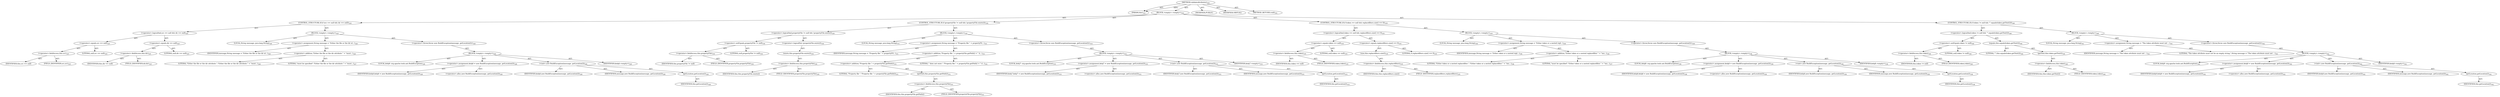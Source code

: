 digraph "validateAttributes" {  
"111669149709" [label = <(METHOD,validateAttributes)<SUB>324</SUB>> ]
"115964117001" [label = <(PARAM,this)<SUB>324</SUB>> ]
"25769803816" [label = <(BLOCK,&lt;empty&gt;,&lt;empty&gt;)<SUB>324</SUB>> ]
"47244640277" [label = <(CONTROL_STRUCTURE,IF,if (src == null &amp;&amp; dir == null))<SUB>325</SUB>> ]
"30064771244" [label = <(&lt;operator&gt;.logicalAnd,src == null &amp;&amp; dir == null)<SUB>325</SUB>> ]
"30064771245" [label = <(&lt;operator&gt;.equals,src == null)<SUB>325</SUB>> ]
"30064771246" [label = <(&lt;operator&gt;.fieldAccess,this.src)<SUB>325</SUB>> ]
"68719476879" [label = <(IDENTIFIER,this,src == null)> ]
"55834574905" [label = <(FIELD_IDENTIFIER,src,src)<SUB>325</SUB>> ]
"90194313253" [label = <(LITERAL,null,src == null)<SUB>325</SUB>> ]
"30064771247" [label = <(&lt;operator&gt;.equals,dir == null)<SUB>325</SUB>> ]
"30064771248" [label = <(&lt;operator&gt;.fieldAccess,this.dir)<SUB>325</SUB>> ]
"68719476880" [label = <(IDENTIFIER,this,dir == null)> ]
"55834574906" [label = <(FIELD_IDENTIFIER,dir,dir)<SUB>325</SUB>> ]
"90194313254" [label = <(LITERAL,null,dir == null)<SUB>325</SUB>> ]
"25769803817" [label = <(BLOCK,&lt;empty&gt;,&lt;empty&gt;)<SUB>325</SUB>> ]
"94489280533" [label = <(LOCAL,String message: java.lang.String)<SUB>326</SUB>> ]
"30064771249" [label = <(&lt;operator&gt;.assignment,String message = &quot;Either the file or the dir at...)<SUB>326</SUB>> ]
"68719476881" [label = <(IDENTIFIER,message,String message = &quot;Either the file or the dir at...)<SUB>326</SUB>> ]
"30064771250" [label = <(&lt;operator&gt;.addition,&quot;Either the file or the dir attribute &quot; + &quot;must...)<SUB>326</SUB>> ]
"90194313255" [label = <(LITERAL,&quot;Either the file or the dir attribute &quot;,&quot;Either the file or the dir attribute &quot; + &quot;must...)<SUB>326</SUB>> ]
"90194313256" [label = <(LITERAL,&quot;must be specified&quot;,&quot;Either the file or the dir attribute &quot; + &quot;must...)<SUB>327</SUB>> ]
"30064771251" [label = <(&lt;operator&gt;.throw,throw new BuildException(message, getLocation());)<SUB>328</SUB>> ]
"25769803818" [label = <(BLOCK,&lt;empty&gt;,&lt;empty&gt;)<SUB>328</SUB>> ]
"94489280534" [label = <(LOCAL,$obj6: org.apache.tools.ant.BuildException)<SUB>328</SUB>> ]
"30064771252" [label = <(&lt;operator&gt;.assignment,$obj6 = new BuildException(message, getLocation()))<SUB>328</SUB>> ]
"68719476882" [label = <(IDENTIFIER,$obj6,$obj6 = new BuildException(message, getLocation()))<SUB>328</SUB>> ]
"30064771253" [label = <(&lt;operator&gt;.alloc,new BuildException(message, getLocation()))<SUB>328</SUB>> ]
"30064771254" [label = <(&lt;init&gt;,new BuildException(message, getLocation()))<SUB>328</SUB>> ]
"68719476883" [label = <(IDENTIFIER,$obj6,new BuildException(message, getLocation()))<SUB>328</SUB>> ]
"68719476884" [label = <(IDENTIFIER,message,new BuildException(message, getLocation()))<SUB>328</SUB>> ]
"30064771255" [label = <(getLocation,getLocation())<SUB>328</SUB>> ]
"68719476753" [label = <(IDENTIFIER,this,getLocation())<SUB>328</SUB>> ]
"68719476885" [label = <(IDENTIFIER,$obj6,&lt;empty&gt;)<SUB>328</SUB>> ]
"47244640278" [label = <(CONTROL_STRUCTURE,IF,if (propertyFile != null &amp;&amp; !propertyFile.exists()))<SUB>330</SUB>> ]
"30064771256" [label = <(&lt;operator&gt;.logicalAnd,propertyFile != null &amp;&amp; !propertyFile.exists())<SUB>330</SUB>> ]
"30064771257" [label = <(&lt;operator&gt;.notEquals,propertyFile != null)<SUB>330</SUB>> ]
"30064771258" [label = <(&lt;operator&gt;.fieldAccess,this.propertyFile)<SUB>330</SUB>> ]
"68719476886" [label = <(IDENTIFIER,this,propertyFile != null)> ]
"55834574907" [label = <(FIELD_IDENTIFIER,propertyFile,propertyFile)<SUB>330</SUB>> ]
"90194313257" [label = <(LITERAL,null,propertyFile != null)<SUB>330</SUB>> ]
"30064771259" [label = <(&lt;operator&gt;.logicalNot,!propertyFile.exists())<SUB>330</SUB>> ]
"30064771260" [label = <(exists,this.propertyFile.exists())<SUB>330</SUB>> ]
"30064771261" [label = <(&lt;operator&gt;.fieldAccess,this.propertyFile)<SUB>330</SUB>> ]
"68719476887" [label = <(IDENTIFIER,this,this.propertyFile.exists())> ]
"55834574908" [label = <(FIELD_IDENTIFIER,propertyFile,propertyFile)<SUB>330</SUB>> ]
"25769803819" [label = <(BLOCK,&lt;empty&gt;,&lt;empty&gt;)<SUB>330</SUB>> ]
"94489280535" [label = <(LOCAL,String message: java.lang.String)<SUB>331</SUB>> ]
"30064771262" [label = <(&lt;operator&gt;.assignment,String message = &quot;Property file &quot; + propertyFil...)<SUB>331</SUB>> ]
"68719476888" [label = <(IDENTIFIER,message,String message = &quot;Property file &quot; + propertyFil...)<SUB>331</SUB>> ]
"30064771263" [label = <(&lt;operator&gt;.addition,&quot;Property file &quot; + propertyFile.getPath() + &quot; d...)<SUB>331</SUB>> ]
"30064771264" [label = <(&lt;operator&gt;.addition,&quot;Property file &quot; + propertyFile.getPath())<SUB>331</SUB>> ]
"90194313258" [label = <(LITERAL,&quot;Property file &quot;,&quot;Property file &quot; + propertyFile.getPath())<SUB>331</SUB>> ]
"30064771265" [label = <(getPath,this.propertyFile.getPath())<SUB>331</SUB>> ]
"30064771266" [label = <(&lt;operator&gt;.fieldAccess,this.propertyFile)<SUB>331</SUB>> ]
"68719476889" [label = <(IDENTIFIER,this,this.propertyFile.getPath())> ]
"55834574909" [label = <(FIELD_IDENTIFIER,propertyFile,propertyFile)<SUB>331</SUB>> ]
"90194313259" [label = <(LITERAL,&quot; does not exist.&quot;,&quot;Property file &quot; + propertyFile.getPath() + &quot; d...)<SUB>332</SUB>> ]
"30064771267" [label = <(&lt;operator&gt;.throw,throw new BuildException(message, getLocation());)<SUB>333</SUB>> ]
"25769803820" [label = <(BLOCK,&lt;empty&gt;,&lt;empty&gt;)<SUB>333</SUB>> ]
"94489280536" [label = <(LOCAL,$obj7: org.apache.tools.ant.BuildException)<SUB>333</SUB>> ]
"30064771268" [label = <(&lt;operator&gt;.assignment,$obj7 = new BuildException(message, getLocation()))<SUB>333</SUB>> ]
"68719476890" [label = <(IDENTIFIER,$obj7,$obj7 = new BuildException(message, getLocation()))<SUB>333</SUB>> ]
"30064771269" [label = <(&lt;operator&gt;.alloc,new BuildException(message, getLocation()))<SUB>333</SUB>> ]
"30064771270" [label = <(&lt;init&gt;,new BuildException(message, getLocation()))<SUB>333</SUB>> ]
"68719476891" [label = <(IDENTIFIER,$obj7,new BuildException(message, getLocation()))<SUB>333</SUB>> ]
"68719476892" [label = <(IDENTIFIER,message,new BuildException(message, getLocation()))<SUB>333</SUB>> ]
"30064771271" [label = <(getLocation,getLocation())<SUB>333</SUB>> ]
"68719476754" [label = <(IDENTIFIER,this,getLocation())<SUB>333</SUB>> ]
"68719476893" [label = <(IDENTIFIER,$obj7,&lt;empty&gt;)<SUB>333</SUB>> ]
"47244640279" [label = <(CONTROL_STRUCTURE,IF,if (token == null &amp;&amp; replacefilters.size() == 0))<SUB>335</SUB>> ]
"30064771272" [label = <(&lt;operator&gt;.logicalAnd,token == null &amp;&amp; replacefilters.size() == 0)<SUB>335</SUB>> ]
"30064771273" [label = <(&lt;operator&gt;.equals,token == null)<SUB>335</SUB>> ]
"30064771274" [label = <(&lt;operator&gt;.fieldAccess,this.token)<SUB>335</SUB>> ]
"68719476894" [label = <(IDENTIFIER,this,token == null)> ]
"55834574910" [label = <(FIELD_IDENTIFIER,token,token)<SUB>335</SUB>> ]
"90194313260" [label = <(LITERAL,null,token == null)<SUB>335</SUB>> ]
"30064771275" [label = <(&lt;operator&gt;.equals,replacefilters.size() == 0)<SUB>335</SUB>> ]
"30064771276" [label = <(size,this.replacefilters.size())<SUB>335</SUB>> ]
"30064771277" [label = <(&lt;operator&gt;.fieldAccess,this.replacefilters)<SUB>335</SUB>> ]
"68719476895" [label = <(IDENTIFIER,this,this.replacefilters.size())> ]
"55834574911" [label = <(FIELD_IDENTIFIER,replacefilters,replacefilters)<SUB>335</SUB>> ]
"90194313261" [label = <(LITERAL,0,replacefilters.size() == 0)<SUB>335</SUB>> ]
"25769803821" [label = <(BLOCK,&lt;empty&gt;,&lt;empty&gt;)<SUB>335</SUB>> ]
"94489280537" [label = <(LOCAL,String message: java.lang.String)<SUB>336</SUB>> ]
"30064771278" [label = <(&lt;operator&gt;.assignment,String message = &quot;Either token or a nested repl...)<SUB>336</SUB>> ]
"68719476896" [label = <(IDENTIFIER,message,String message = &quot;Either token or a nested repl...)<SUB>336</SUB>> ]
"30064771279" [label = <(&lt;operator&gt;.addition,&quot;Either token or a nested replacefilter &quot; + &quot;mu...)<SUB>336</SUB>> ]
"90194313262" [label = <(LITERAL,&quot;Either token or a nested replacefilter &quot;,&quot;Either token or a nested replacefilter &quot; + &quot;mu...)<SUB>336</SUB>> ]
"90194313263" [label = <(LITERAL,&quot;must be specified&quot;,&quot;Either token or a nested replacefilter &quot; + &quot;mu...)<SUB>337</SUB>> ]
"30064771280" [label = <(&lt;operator&gt;.throw,throw new BuildException(message, getLocation());)<SUB>338</SUB>> ]
"25769803822" [label = <(BLOCK,&lt;empty&gt;,&lt;empty&gt;)<SUB>338</SUB>> ]
"94489280538" [label = <(LOCAL,$obj8: org.apache.tools.ant.BuildException)<SUB>338</SUB>> ]
"30064771281" [label = <(&lt;operator&gt;.assignment,$obj8 = new BuildException(message, getLocation()))<SUB>338</SUB>> ]
"68719476897" [label = <(IDENTIFIER,$obj8,$obj8 = new BuildException(message, getLocation()))<SUB>338</SUB>> ]
"30064771282" [label = <(&lt;operator&gt;.alloc,new BuildException(message, getLocation()))<SUB>338</SUB>> ]
"30064771283" [label = <(&lt;init&gt;,new BuildException(message, getLocation()))<SUB>338</SUB>> ]
"68719476898" [label = <(IDENTIFIER,$obj8,new BuildException(message, getLocation()))<SUB>338</SUB>> ]
"68719476899" [label = <(IDENTIFIER,message,new BuildException(message, getLocation()))<SUB>338</SUB>> ]
"30064771284" [label = <(getLocation,getLocation())<SUB>338</SUB>> ]
"68719476755" [label = <(IDENTIFIER,this,getLocation())<SUB>338</SUB>> ]
"68719476900" [label = <(IDENTIFIER,$obj8,&lt;empty&gt;)<SUB>338</SUB>> ]
"47244640280" [label = <(CONTROL_STRUCTURE,IF,if (token != null &amp;&amp; &quot;&quot;.equals(token.getText())))<SUB>340</SUB>> ]
"30064771285" [label = <(&lt;operator&gt;.logicalAnd,token != null &amp;&amp; &quot;&quot;.equals(token.getText()))<SUB>340</SUB>> ]
"30064771286" [label = <(&lt;operator&gt;.notEquals,token != null)<SUB>340</SUB>> ]
"30064771287" [label = <(&lt;operator&gt;.fieldAccess,this.token)<SUB>340</SUB>> ]
"68719476901" [label = <(IDENTIFIER,this,token != null)> ]
"55834574912" [label = <(FIELD_IDENTIFIER,token,token)<SUB>340</SUB>> ]
"90194313264" [label = <(LITERAL,null,token != null)<SUB>340</SUB>> ]
"30064771288" [label = <(equals,this.equals(token.getText()))<SUB>340</SUB>> ]
"90194313265" [label = <(LITERAL,&quot;&quot;,this.equals(token.getText()))<SUB>340</SUB>> ]
"30064771289" [label = <(getText,this.token.getText())<SUB>340</SUB>> ]
"30064771290" [label = <(&lt;operator&gt;.fieldAccess,this.token)<SUB>340</SUB>> ]
"68719476902" [label = <(IDENTIFIER,this,this.token.getText())> ]
"55834574913" [label = <(FIELD_IDENTIFIER,token,token)<SUB>340</SUB>> ]
"25769803823" [label = <(BLOCK,&lt;empty&gt;,&lt;empty&gt;)<SUB>340</SUB>> ]
"94489280539" [label = <(LOCAL,String message: java.lang.String)<SUB>341</SUB>> ]
"30064771291" [label = <(&lt;operator&gt;.assignment,String message = &quot;The token attribute must not ...)<SUB>341</SUB>> ]
"68719476903" [label = <(IDENTIFIER,message,String message = &quot;The token attribute must not ...)<SUB>341</SUB>> ]
"90194313266" [label = <(LITERAL,&quot;The token attribute must not be an empty string.&quot;,String message = &quot;The token attribute must not ...)<SUB>341</SUB>> ]
"30064771292" [label = <(&lt;operator&gt;.throw,throw new BuildException(message, getLocation());)<SUB>342</SUB>> ]
"25769803824" [label = <(BLOCK,&lt;empty&gt;,&lt;empty&gt;)<SUB>342</SUB>> ]
"94489280540" [label = <(LOCAL,$obj9: org.apache.tools.ant.BuildException)<SUB>342</SUB>> ]
"30064771293" [label = <(&lt;operator&gt;.assignment,$obj9 = new BuildException(message, getLocation()))<SUB>342</SUB>> ]
"68719476904" [label = <(IDENTIFIER,$obj9,$obj9 = new BuildException(message, getLocation()))<SUB>342</SUB>> ]
"30064771294" [label = <(&lt;operator&gt;.alloc,new BuildException(message, getLocation()))<SUB>342</SUB>> ]
"30064771295" [label = <(&lt;init&gt;,new BuildException(message, getLocation()))<SUB>342</SUB>> ]
"68719476905" [label = <(IDENTIFIER,$obj9,new BuildException(message, getLocation()))<SUB>342</SUB>> ]
"68719476906" [label = <(IDENTIFIER,message,new BuildException(message, getLocation()))<SUB>342</SUB>> ]
"30064771296" [label = <(getLocation,getLocation())<SUB>342</SUB>> ]
"68719476756" [label = <(IDENTIFIER,this,getLocation())<SUB>342</SUB>> ]
"68719476907" [label = <(IDENTIFIER,$obj9,&lt;empty&gt;)<SUB>342</SUB>> ]
"133143986221" [label = <(MODIFIER,PUBLIC)> ]
"133143986222" [label = <(MODIFIER,VIRTUAL)> ]
"128849018893" [label = <(METHOD_RETURN,void)<SUB>324</SUB>> ]
  "111669149709" -> "115964117001"  [ label = "AST: "] 
  "111669149709" -> "25769803816"  [ label = "AST: "] 
  "111669149709" -> "133143986221"  [ label = "AST: "] 
  "111669149709" -> "133143986222"  [ label = "AST: "] 
  "111669149709" -> "128849018893"  [ label = "AST: "] 
  "25769803816" -> "47244640277"  [ label = "AST: "] 
  "25769803816" -> "47244640278"  [ label = "AST: "] 
  "25769803816" -> "47244640279"  [ label = "AST: "] 
  "25769803816" -> "47244640280"  [ label = "AST: "] 
  "47244640277" -> "30064771244"  [ label = "AST: "] 
  "47244640277" -> "25769803817"  [ label = "AST: "] 
  "30064771244" -> "30064771245"  [ label = "AST: "] 
  "30064771244" -> "30064771247"  [ label = "AST: "] 
  "30064771245" -> "30064771246"  [ label = "AST: "] 
  "30064771245" -> "90194313253"  [ label = "AST: "] 
  "30064771246" -> "68719476879"  [ label = "AST: "] 
  "30064771246" -> "55834574905"  [ label = "AST: "] 
  "30064771247" -> "30064771248"  [ label = "AST: "] 
  "30064771247" -> "90194313254"  [ label = "AST: "] 
  "30064771248" -> "68719476880"  [ label = "AST: "] 
  "30064771248" -> "55834574906"  [ label = "AST: "] 
  "25769803817" -> "94489280533"  [ label = "AST: "] 
  "25769803817" -> "30064771249"  [ label = "AST: "] 
  "25769803817" -> "30064771251"  [ label = "AST: "] 
  "30064771249" -> "68719476881"  [ label = "AST: "] 
  "30064771249" -> "30064771250"  [ label = "AST: "] 
  "30064771250" -> "90194313255"  [ label = "AST: "] 
  "30064771250" -> "90194313256"  [ label = "AST: "] 
  "30064771251" -> "25769803818"  [ label = "AST: "] 
  "25769803818" -> "94489280534"  [ label = "AST: "] 
  "25769803818" -> "30064771252"  [ label = "AST: "] 
  "25769803818" -> "30064771254"  [ label = "AST: "] 
  "25769803818" -> "68719476885"  [ label = "AST: "] 
  "30064771252" -> "68719476882"  [ label = "AST: "] 
  "30064771252" -> "30064771253"  [ label = "AST: "] 
  "30064771254" -> "68719476883"  [ label = "AST: "] 
  "30064771254" -> "68719476884"  [ label = "AST: "] 
  "30064771254" -> "30064771255"  [ label = "AST: "] 
  "30064771255" -> "68719476753"  [ label = "AST: "] 
  "47244640278" -> "30064771256"  [ label = "AST: "] 
  "47244640278" -> "25769803819"  [ label = "AST: "] 
  "30064771256" -> "30064771257"  [ label = "AST: "] 
  "30064771256" -> "30064771259"  [ label = "AST: "] 
  "30064771257" -> "30064771258"  [ label = "AST: "] 
  "30064771257" -> "90194313257"  [ label = "AST: "] 
  "30064771258" -> "68719476886"  [ label = "AST: "] 
  "30064771258" -> "55834574907"  [ label = "AST: "] 
  "30064771259" -> "30064771260"  [ label = "AST: "] 
  "30064771260" -> "30064771261"  [ label = "AST: "] 
  "30064771261" -> "68719476887"  [ label = "AST: "] 
  "30064771261" -> "55834574908"  [ label = "AST: "] 
  "25769803819" -> "94489280535"  [ label = "AST: "] 
  "25769803819" -> "30064771262"  [ label = "AST: "] 
  "25769803819" -> "30064771267"  [ label = "AST: "] 
  "30064771262" -> "68719476888"  [ label = "AST: "] 
  "30064771262" -> "30064771263"  [ label = "AST: "] 
  "30064771263" -> "30064771264"  [ label = "AST: "] 
  "30064771263" -> "90194313259"  [ label = "AST: "] 
  "30064771264" -> "90194313258"  [ label = "AST: "] 
  "30064771264" -> "30064771265"  [ label = "AST: "] 
  "30064771265" -> "30064771266"  [ label = "AST: "] 
  "30064771266" -> "68719476889"  [ label = "AST: "] 
  "30064771266" -> "55834574909"  [ label = "AST: "] 
  "30064771267" -> "25769803820"  [ label = "AST: "] 
  "25769803820" -> "94489280536"  [ label = "AST: "] 
  "25769803820" -> "30064771268"  [ label = "AST: "] 
  "25769803820" -> "30064771270"  [ label = "AST: "] 
  "25769803820" -> "68719476893"  [ label = "AST: "] 
  "30064771268" -> "68719476890"  [ label = "AST: "] 
  "30064771268" -> "30064771269"  [ label = "AST: "] 
  "30064771270" -> "68719476891"  [ label = "AST: "] 
  "30064771270" -> "68719476892"  [ label = "AST: "] 
  "30064771270" -> "30064771271"  [ label = "AST: "] 
  "30064771271" -> "68719476754"  [ label = "AST: "] 
  "47244640279" -> "30064771272"  [ label = "AST: "] 
  "47244640279" -> "25769803821"  [ label = "AST: "] 
  "30064771272" -> "30064771273"  [ label = "AST: "] 
  "30064771272" -> "30064771275"  [ label = "AST: "] 
  "30064771273" -> "30064771274"  [ label = "AST: "] 
  "30064771273" -> "90194313260"  [ label = "AST: "] 
  "30064771274" -> "68719476894"  [ label = "AST: "] 
  "30064771274" -> "55834574910"  [ label = "AST: "] 
  "30064771275" -> "30064771276"  [ label = "AST: "] 
  "30064771275" -> "90194313261"  [ label = "AST: "] 
  "30064771276" -> "30064771277"  [ label = "AST: "] 
  "30064771277" -> "68719476895"  [ label = "AST: "] 
  "30064771277" -> "55834574911"  [ label = "AST: "] 
  "25769803821" -> "94489280537"  [ label = "AST: "] 
  "25769803821" -> "30064771278"  [ label = "AST: "] 
  "25769803821" -> "30064771280"  [ label = "AST: "] 
  "30064771278" -> "68719476896"  [ label = "AST: "] 
  "30064771278" -> "30064771279"  [ label = "AST: "] 
  "30064771279" -> "90194313262"  [ label = "AST: "] 
  "30064771279" -> "90194313263"  [ label = "AST: "] 
  "30064771280" -> "25769803822"  [ label = "AST: "] 
  "25769803822" -> "94489280538"  [ label = "AST: "] 
  "25769803822" -> "30064771281"  [ label = "AST: "] 
  "25769803822" -> "30064771283"  [ label = "AST: "] 
  "25769803822" -> "68719476900"  [ label = "AST: "] 
  "30064771281" -> "68719476897"  [ label = "AST: "] 
  "30064771281" -> "30064771282"  [ label = "AST: "] 
  "30064771283" -> "68719476898"  [ label = "AST: "] 
  "30064771283" -> "68719476899"  [ label = "AST: "] 
  "30064771283" -> "30064771284"  [ label = "AST: "] 
  "30064771284" -> "68719476755"  [ label = "AST: "] 
  "47244640280" -> "30064771285"  [ label = "AST: "] 
  "47244640280" -> "25769803823"  [ label = "AST: "] 
  "30064771285" -> "30064771286"  [ label = "AST: "] 
  "30064771285" -> "30064771288"  [ label = "AST: "] 
  "30064771286" -> "30064771287"  [ label = "AST: "] 
  "30064771286" -> "90194313264"  [ label = "AST: "] 
  "30064771287" -> "68719476901"  [ label = "AST: "] 
  "30064771287" -> "55834574912"  [ label = "AST: "] 
  "30064771288" -> "90194313265"  [ label = "AST: "] 
  "30064771288" -> "30064771289"  [ label = "AST: "] 
  "30064771289" -> "30064771290"  [ label = "AST: "] 
  "30064771290" -> "68719476902"  [ label = "AST: "] 
  "30064771290" -> "55834574913"  [ label = "AST: "] 
  "25769803823" -> "94489280539"  [ label = "AST: "] 
  "25769803823" -> "30064771291"  [ label = "AST: "] 
  "25769803823" -> "30064771292"  [ label = "AST: "] 
  "30064771291" -> "68719476903"  [ label = "AST: "] 
  "30064771291" -> "90194313266"  [ label = "AST: "] 
  "30064771292" -> "25769803824"  [ label = "AST: "] 
  "25769803824" -> "94489280540"  [ label = "AST: "] 
  "25769803824" -> "30064771293"  [ label = "AST: "] 
  "25769803824" -> "30064771295"  [ label = "AST: "] 
  "25769803824" -> "68719476907"  [ label = "AST: "] 
  "30064771293" -> "68719476904"  [ label = "AST: "] 
  "30064771293" -> "30064771294"  [ label = "AST: "] 
  "30064771295" -> "68719476905"  [ label = "AST: "] 
  "30064771295" -> "68719476906"  [ label = "AST: "] 
  "30064771295" -> "30064771296"  [ label = "AST: "] 
  "30064771296" -> "68719476756"  [ label = "AST: "] 
  "111669149709" -> "115964117001"  [ label = "DDG: "] 
}
